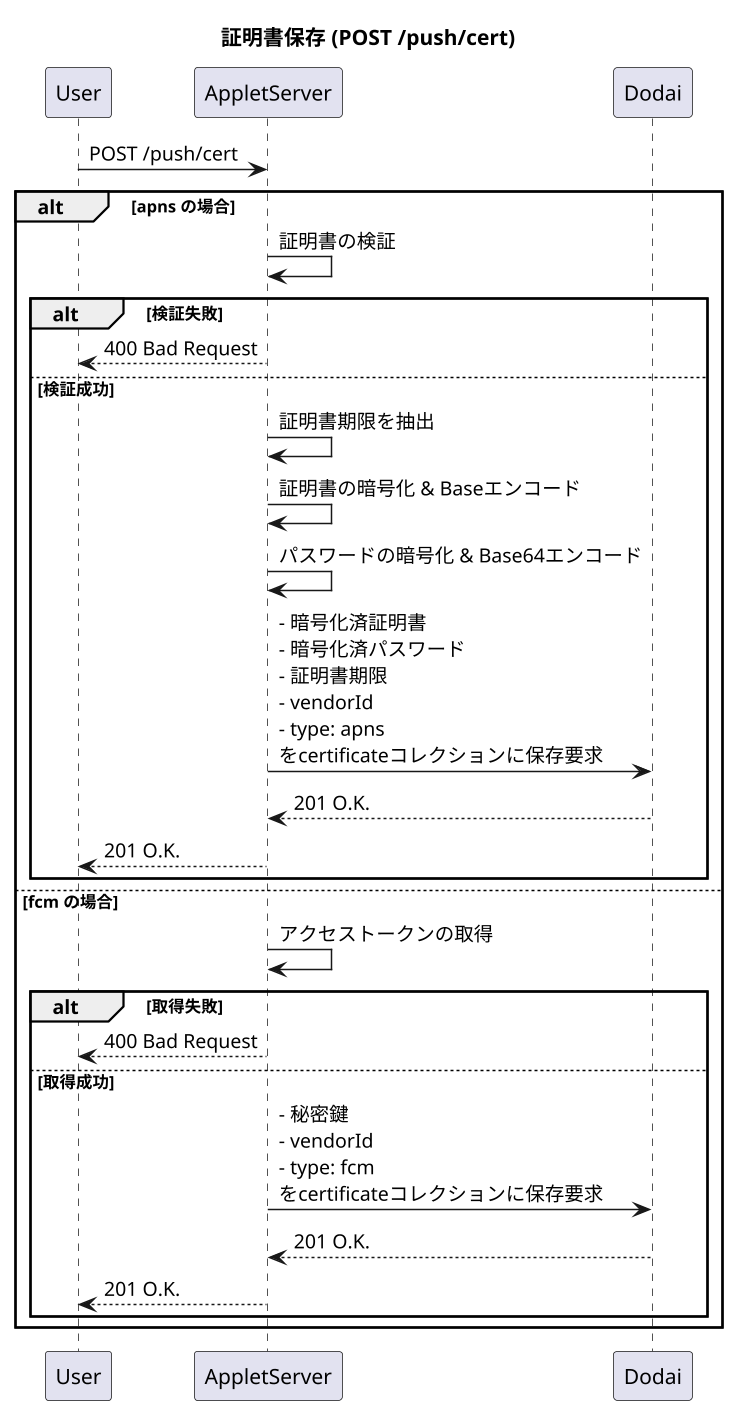 @startuml cert_sequence
scale 1.5
title 証明書保存 (POST /push/cert)

participant "User" as user
participant "AppletServer" as server
participant "Dodai" as dodai

user -> server: POST /push/cert
alt apns の場合
server->server: 証明書の検証
alt 検証失敗
server --> user: 400 Bad Request
else 検証成功
server -> server: 証明書期限を抽出 
server -> server: 証明書の暗号化 & Baseエンコード
server -> server: パスワードの暗号化 & Base64エンコード
server -> dodai: - 暗号化済証明書\n- 暗号化済パスワード\n- 証明書期限\n- vendorId\n- type: apns\nをcertificateコレクションに保存要求
dodai --> server: 201 O.K.
server --> user: 201 O.K.
end
else fcm の場合
server -> server: アクセストークンの取得
alt 取得失敗
server --> user: 400 Bad Request
else 取得成功
server -> dodai: - 秘密鍵\n- vendorId\n- type: fcm\nをcertificateコレクションに保存要求
dodai --> server: 201 O.K.
server --> user: 201 O.K.
end
end
@enduml
